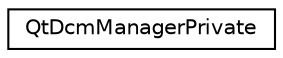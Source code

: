 digraph "Graphical Class Hierarchy"
{
  edge [fontname="Helvetica",fontsize="10",labelfontname="Helvetica",labelfontsize="10"];
  node [fontname="Helvetica",fontsize="10",shape=record];
  rankdir="LR";
  Node1 [label="QtDcmManagerPrivate",height=0.2,width=0.4,color="black", fillcolor="white", style="filled",URL="$classQtDcmManagerPrivate.html"];
}
